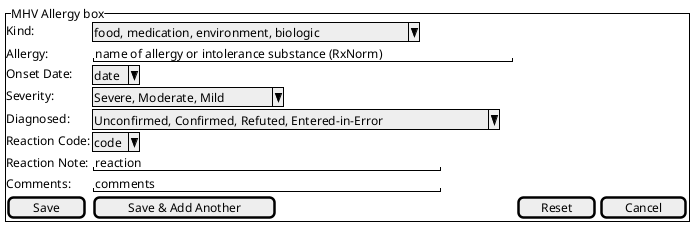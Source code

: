 @startsalt
{^"MHV Allergy box"
  Kind: | ^food, medication, environment, biologic^
  Allergy: | "name of allergy or intolerance substance (RxNorm)   "
  Onset Date: | ^date^
  Severity: | ^Severe, Moderate, Mild^
  Diagnosed: | ^Unconfirmed, Confirmed, Refuted, Entered-in-Error^
  Reaction Code: | ^code^
  Reaction Note: | "reaction                                   "
  Comments: | "comments                                   "

  [  Save   ] | [  Save & Add Another  ] | [  Reset  ] | [  Cancel  ]
}
@endsalt
